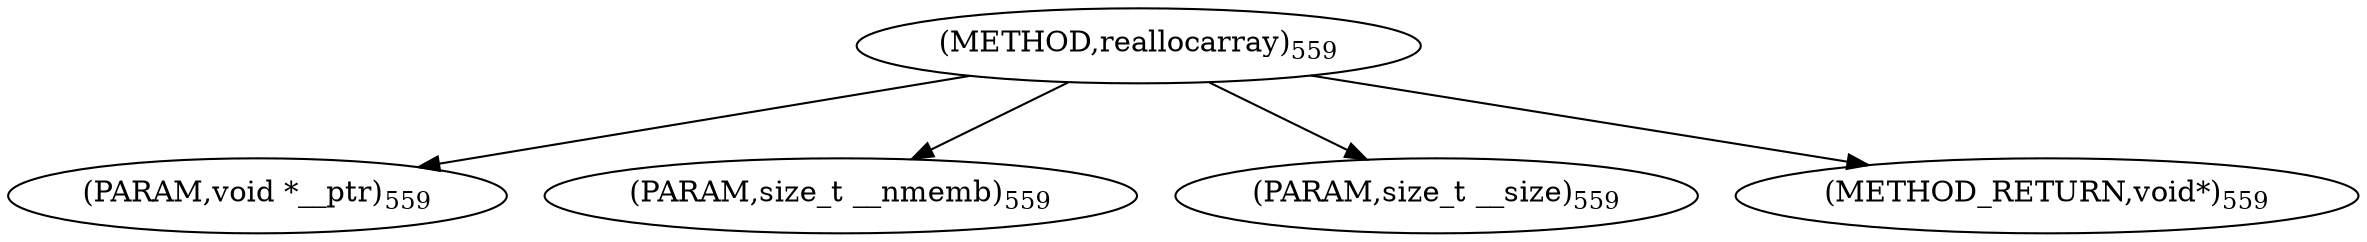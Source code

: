 digraph "reallocarray" {  
"21802" [label = <(METHOD,reallocarray)<SUB>559</SUB>> ]
"21803" [label = <(PARAM,void *__ptr)<SUB>559</SUB>> ]
"21804" [label = <(PARAM,size_t __nmemb)<SUB>559</SUB>> ]
"21805" [label = <(PARAM,size_t __size)<SUB>559</SUB>> ]
"21806" [label = <(METHOD_RETURN,void*)<SUB>559</SUB>> ]
  "21802" -> "21803" 
  "21802" -> "21804" 
  "21802" -> "21805" 
  "21802" -> "21806" 
}
